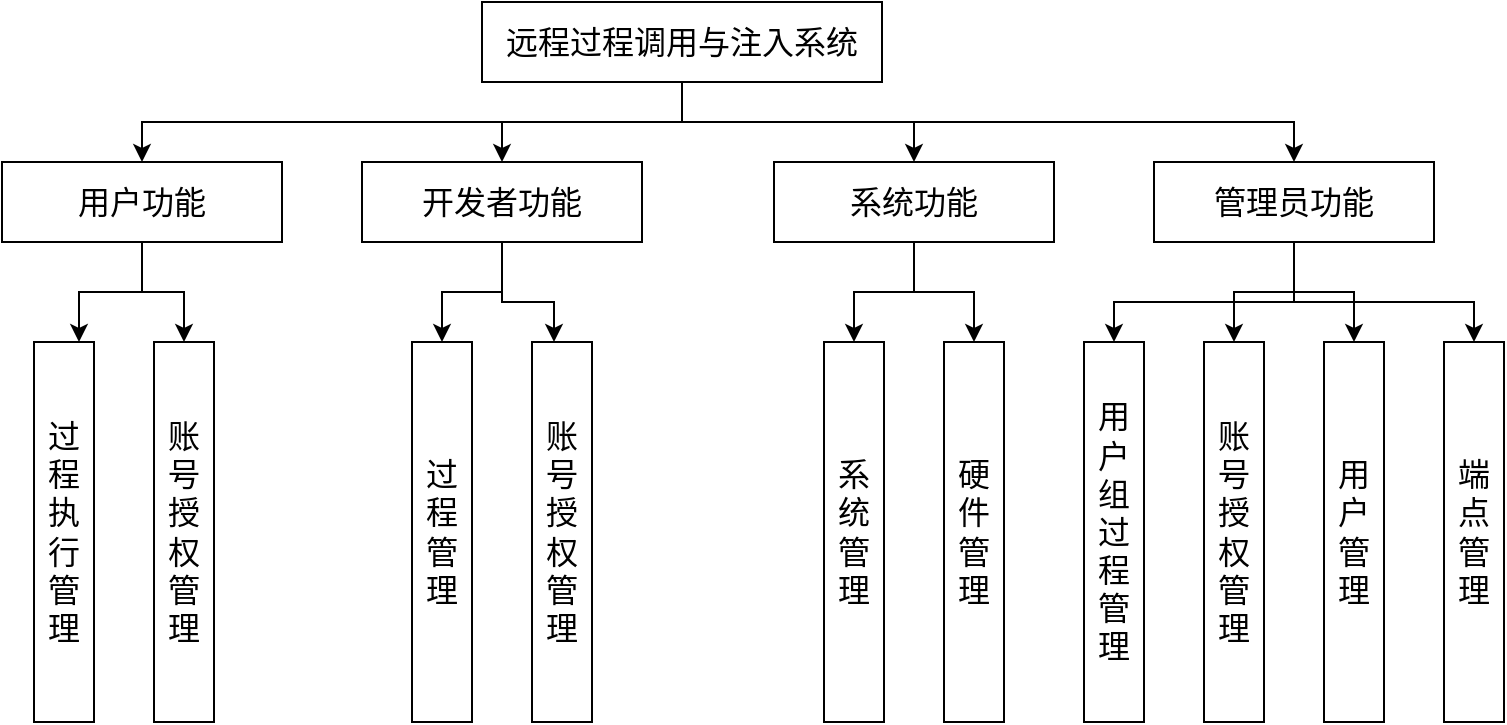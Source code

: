 <mxfile version="20.3.0" type="device"><diagram id="XTzA5nmc4EU-z4rN2lnx" name="第 1 页"><mxGraphModel dx="1038" dy="649" grid="1" gridSize="10" guides="1" tooltips="1" connect="1" arrows="1" fold="1" page="1" pageScale="1" pageWidth="827" pageHeight="1169" math="0" shadow="0"><root><mxCell id="0"/><mxCell id="1" parent="0"/><mxCell id="faELSslM93SjY_6jWqQB-17" style="edgeStyle=orthogonalEdgeStyle;rounded=0;orthogonalLoop=1;jettySize=auto;html=1;fontSize=16;" edge="1" parent="1" source="faELSslM93SjY_6jWqQB-1" target="faELSslM93SjY_6jWqQB-2"><mxGeometry relative="1" as="geometry"><Array as="points"><mxPoint x="414" y="160"/><mxPoint x="144" y="160"/></Array></mxGeometry></mxCell><mxCell id="faELSslM93SjY_6jWqQB-18" style="edgeStyle=orthogonalEdgeStyle;rounded=0;orthogonalLoop=1;jettySize=auto;html=1;fontSize=16;" edge="1" parent="1" source="faELSslM93SjY_6jWqQB-1" target="faELSslM93SjY_6jWqQB-3"><mxGeometry relative="1" as="geometry"/></mxCell><mxCell id="faELSslM93SjY_6jWqQB-19" style="edgeStyle=orthogonalEdgeStyle;rounded=0;orthogonalLoop=1;jettySize=auto;html=1;fontSize=16;" edge="1" parent="1" source="faELSslM93SjY_6jWqQB-1" target="faELSslM93SjY_6jWqQB-5"><mxGeometry relative="1" as="geometry"/></mxCell><mxCell id="faELSslM93SjY_6jWqQB-20" style="edgeStyle=orthogonalEdgeStyle;rounded=0;orthogonalLoop=1;jettySize=auto;html=1;fontSize=16;" edge="1" parent="1" source="faELSslM93SjY_6jWqQB-1" target="faELSslM93SjY_6jWqQB-4"><mxGeometry relative="1" as="geometry"><Array as="points"><mxPoint x="414" y="160"/><mxPoint x="720" y="160"/></Array></mxGeometry></mxCell><mxCell id="faELSslM93SjY_6jWqQB-1" value="远程过程调用与注入系统" style="rounded=0;whiteSpace=wrap;html=1;fontSize=16;" vertex="1" parent="1"><mxGeometry x="314" y="100" width="200" height="40" as="geometry"/></mxCell><mxCell id="faELSslM93SjY_6jWqQB-21" style="edgeStyle=orthogonalEdgeStyle;rounded=0;orthogonalLoop=1;jettySize=auto;html=1;entryX=0.75;entryY=0;entryDx=0;entryDy=0;fontSize=16;" edge="1" parent="1" source="faELSslM93SjY_6jWqQB-2" target="faELSslM93SjY_6jWqQB-7"><mxGeometry relative="1" as="geometry"/></mxCell><mxCell id="faELSslM93SjY_6jWqQB-22" style="edgeStyle=orthogonalEdgeStyle;rounded=0;orthogonalLoop=1;jettySize=auto;html=1;fontSize=16;" edge="1" parent="1" source="faELSslM93SjY_6jWqQB-2" target="faELSslM93SjY_6jWqQB-8"><mxGeometry relative="1" as="geometry"/></mxCell><mxCell id="faELSslM93SjY_6jWqQB-2" value="用户功能" style="rounded=0;whiteSpace=wrap;html=1;fontSize=16;" vertex="1" parent="1"><mxGeometry x="74" y="180" width="140" height="40" as="geometry"/></mxCell><mxCell id="faELSslM93SjY_6jWqQB-23" style="edgeStyle=orthogonalEdgeStyle;rounded=0;orthogonalLoop=1;jettySize=auto;html=1;entryX=0.5;entryY=0;entryDx=0;entryDy=0;fontSize=16;" edge="1" parent="1" source="faELSslM93SjY_6jWqQB-3" target="faELSslM93SjY_6jWqQB-9"><mxGeometry relative="1" as="geometry"/></mxCell><mxCell id="faELSslM93SjY_6jWqQB-24" style="edgeStyle=orthogonalEdgeStyle;rounded=0;orthogonalLoop=1;jettySize=auto;html=1;fontSize=16;" edge="1" parent="1" source="faELSslM93SjY_6jWqQB-3" target="faELSslM93SjY_6jWqQB-10"><mxGeometry relative="1" as="geometry"><Array as="points"><mxPoint x="324" y="250"/><mxPoint x="350" y="250"/></Array></mxGeometry></mxCell><mxCell id="faELSslM93SjY_6jWqQB-3" value="开发者功能" style="rounded=0;whiteSpace=wrap;html=1;fontSize=16;" vertex="1" parent="1"><mxGeometry x="254" y="180" width="140" height="40" as="geometry"/></mxCell><mxCell id="faELSslM93SjY_6jWqQB-27" style="edgeStyle=orthogonalEdgeStyle;rounded=0;orthogonalLoop=1;jettySize=auto;html=1;fontSize=16;" edge="1" parent="1" source="faELSslM93SjY_6jWqQB-4" target="faELSslM93SjY_6jWqQB-11"><mxGeometry relative="1" as="geometry"><Array as="points"><mxPoint x="720" y="250"/><mxPoint x="630" y="250"/></Array></mxGeometry></mxCell><mxCell id="faELSslM93SjY_6jWqQB-28" style="edgeStyle=orthogonalEdgeStyle;rounded=0;orthogonalLoop=1;jettySize=auto;html=1;fontSize=16;" edge="1" parent="1" source="faELSslM93SjY_6jWqQB-4" target="faELSslM93SjY_6jWqQB-12"><mxGeometry relative="1" as="geometry"/></mxCell><mxCell id="faELSslM93SjY_6jWqQB-29" style="edgeStyle=orthogonalEdgeStyle;rounded=0;orthogonalLoop=1;jettySize=auto;html=1;fontSize=16;" edge="1" parent="1" source="faELSslM93SjY_6jWqQB-4" target="faELSslM93SjY_6jWqQB-13"><mxGeometry relative="1" as="geometry"/></mxCell><mxCell id="faELSslM93SjY_6jWqQB-30" style="edgeStyle=orthogonalEdgeStyle;rounded=0;orthogonalLoop=1;jettySize=auto;html=1;fontSize=16;" edge="1" parent="1" source="faELSslM93SjY_6jWqQB-4" target="faELSslM93SjY_6jWqQB-14"><mxGeometry relative="1" as="geometry"><Array as="points"><mxPoint x="720" y="250"/><mxPoint x="810" y="250"/></Array></mxGeometry></mxCell><mxCell id="faELSslM93SjY_6jWqQB-4" value="管理员功能" style="rounded=0;whiteSpace=wrap;html=1;fontSize=16;" vertex="1" parent="1"><mxGeometry x="650" y="180" width="140" height="40" as="geometry"/></mxCell><mxCell id="faELSslM93SjY_6jWqQB-25" style="edgeStyle=orthogonalEdgeStyle;rounded=0;orthogonalLoop=1;jettySize=auto;html=1;fontSize=16;" edge="1" parent="1" source="faELSslM93SjY_6jWqQB-5" target="faELSslM93SjY_6jWqQB-15"><mxGeometry relative="1" as="geometry"/></mxCell><mxCell id="faELSslM93SjY_6jWqQB-26" style="edgeStyle=orthogonalEdgeStyle;rounded=0;orthogonalLoop=1;jettySize=auto;html=1;fontSize=16;" edge="1" parent="1" source="faELSslM93SjY_6jWqQB-5" target="faELSslM93SjY_6jWqQB-16"><mxGeometry relative="1" as="geometry"/></mxCell><mxCell id="faELSslM93SjY_6jWqQB-5" value="系统功能" style="rounded=0;whiteSpace=wrap;html=1;fontSize=16;" vertex="1" parent="1"><mxGeometry x="460" y="180" width="140" height="40" as="geometry"/></mxCell><mxCell id="faELSslM93SjY_6jWqQB-7" value="过程执行管理" style="rounded=0;whiteSpace=wrap;html=1;fontSize=16;" vertex="1" parent="1"><mxGeometry x="90" y="270" width="30" height="190" as="geometry"/></mxCell><mxCell id="faELSslM93SjY_6jWqQB-8" value="账号授权管理" style="rounded=0;whiteSpace=wrap;html=1;fontSize=16;" vertex="1" parent="1"><mxGeometry x="150" y="270" width="30" height="190" as="geometry"/></mxCell><mxCell id="faELSslM93SjY_6jWqQB-9" value="过程管理" style="rounded=0;whiteSpace=wrap;html=1;fontSize=16;" vertex="1" parent="1"><mxGeometry x="279" y="270" width="30" height="190" as="geometry"/></mxCell><mxCell id="faELSslM93SjY_6jWqQB-10" value="账号授权管理" style="rounded=0;whiteSpace=wrap;html=1;fontSize=16;" vertex="1" parent="1"><mxGeometry x="339" y="270" width="30" height="190" as="geometry"/></mxCell><mxCell id="faELSslM93SjY_6jWqQB-11" value="用户组过程管理" style="rounded=0;whiteSpace=wrap;html=1;fontSize=16;" vertex="1" parent="1"><mxGeometry x="615" y="270" width="30" height="190" as="geometry"/></mxCell><mxCell id="faELSslM93SjY_6jWqQB-12" value="账号授权管理" style="rounded=0;whiteSpace=wrap;html=1;fontSize=16;" vertex="1" parent="1"><mxGeometry x="675" y="270" width="30" height="190" as="geometry"/></mxCell><mxCell id="faELSslM93SjY_6jWqQB-13" value="用户管理" style="rounded=0;whiteSpace=wrap;html=1;fontSize=16;" vertex="1" parent="1"><mxGeometry x="735" y="270" width="30" height="190" as="geometry"/></mxCell><mxCell id="faELSslM93SjY_6jWqQB-14" value="端点管理" style="rounded=0;whiteSpace=wrap;html=1;fontSize=16;" vertex="1" parent="1"><mxGeometry x="795" y="270" width="30" height="190" as="geometry"/></mxCell><mxCell id="faELSslM93SjY_6jWqQB-15" value="系统管理" style="rounded=0;whiteSpace=wrap;html=1;fontSize=16;" vertex="1" parent="1"><mxGeometry x="485" y="270" width="30" height="190" as="geometry"/></mxCell><mxCell id="faELSslM93SjY_6jWqQB-16" value="硬件管理" style="rounded=0;whiteSpace=wrap;html=1;fontSize=16;" vertex="1" parent="1"><mxGeometry x="545" y="270" width="30" height="190" as="geometry"/></mxCell></root></mxGraphModel></diagram></mxfile>